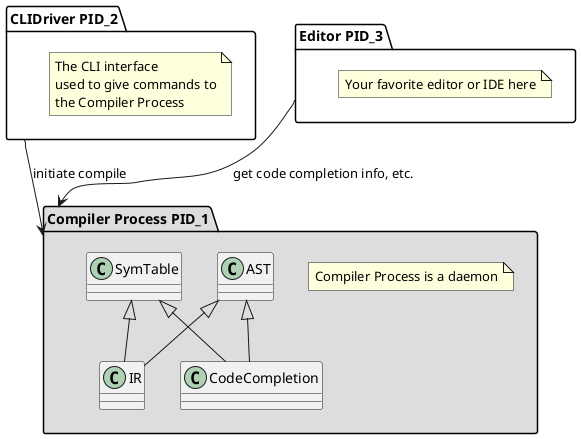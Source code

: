 @startuml

package "Compiler Process PID_1" #DDDDDD {
	note "Compiler Process is a daemon" as N
	class AST
	class IR
	class SymTable
	class CodeCompletion
	AST <|-- IR
	SymTable <|-- IR
	AST <|-- CodeCompletion
	SymTable <|-- CodeCompletion
}

package "CLIDriver PID_2" {
	note "The CLI interface\nused to give commands to\nthe Compiler Process" as C
}

package "Editor PID_3" {
	note "Your favorite editor or IDE here" as E
}

"CLIDriver PID_2" --> "Compiler Process PID_1" : initiate compile
"Editor PID_3" --> "Compiler Process PID_1": get code completion info, etc.

@enduml
